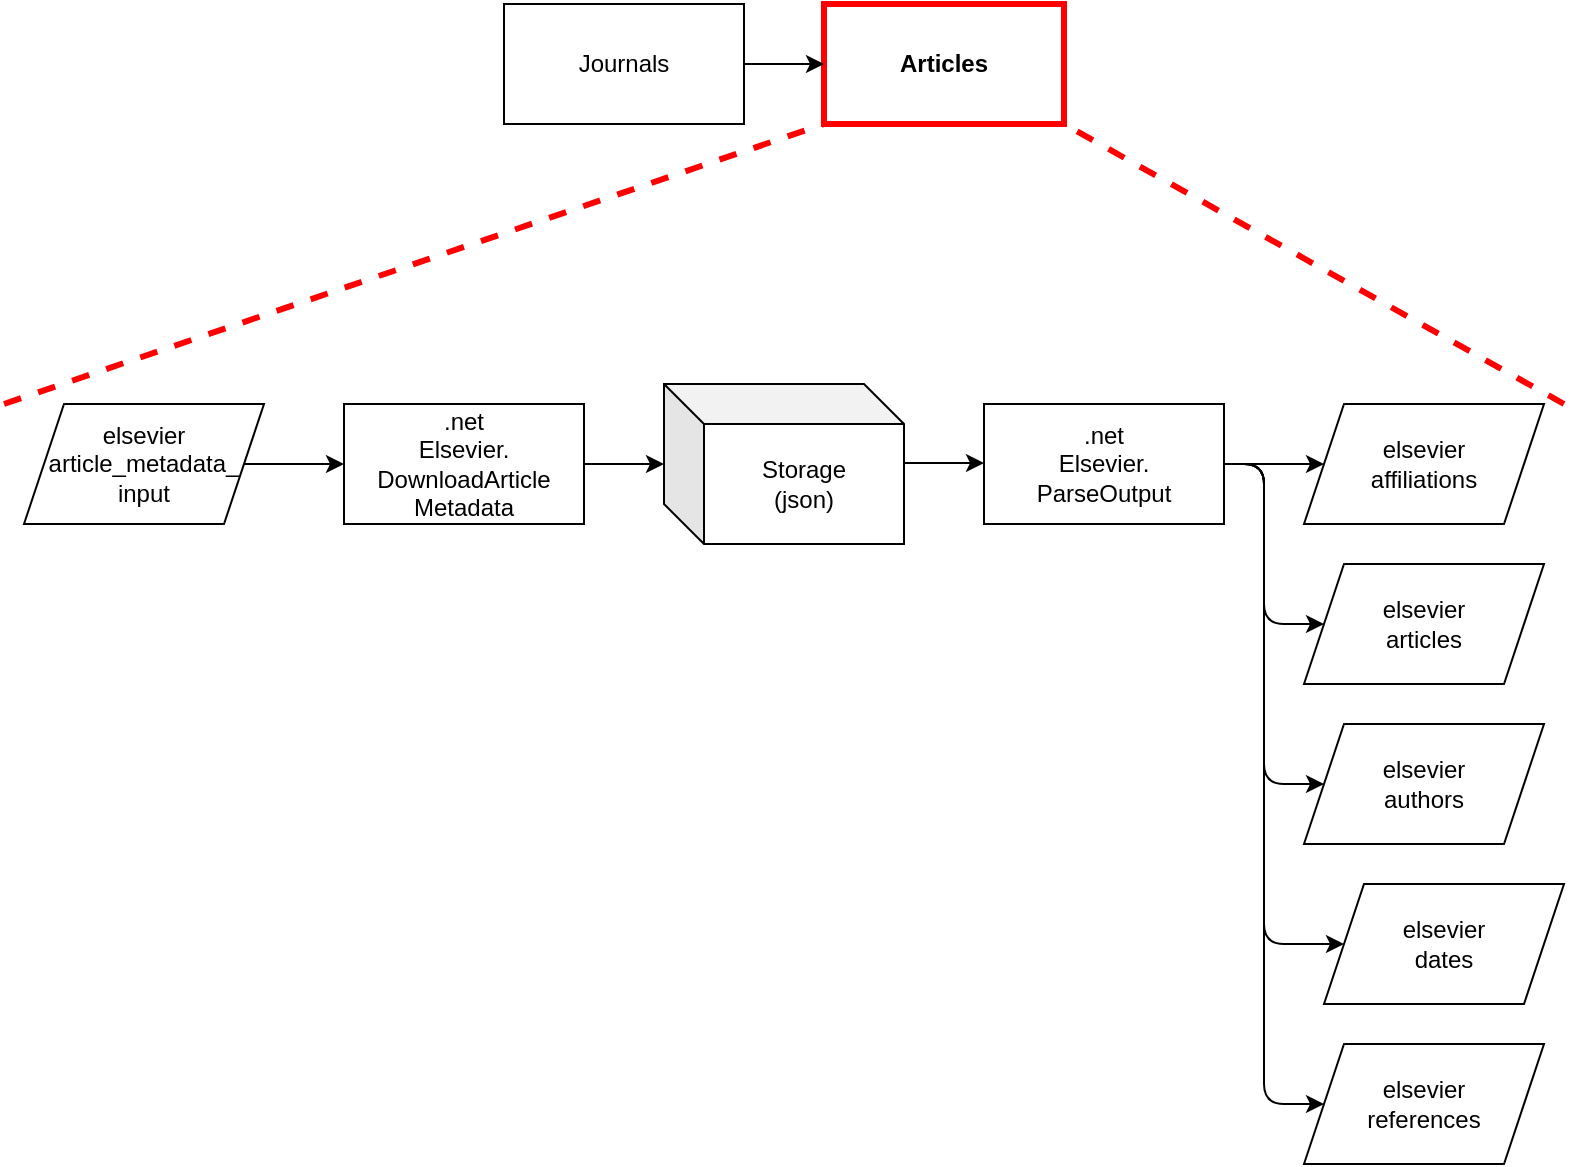 <mxfile>
    <diagram id="bV3-OLFXzYx6o3nfJZ8c" name="Page-1">
        <mxGraphModel dx="1593" dy="445" grid="1" gridSize="10" guides="1" tooltips="1" connect="1" arrows="1" fold="1" page="1" pageScale="1" pageWidth="850" pageHeight="1100" math="0" shadow="0">
            <root>
                <mxCell id="0"/>
                <mxCell id="1" parent="0"/>
                <mxCell id="17" value=".net&lt;br&gt;Elsevier.&lt;br&gt;DownloadArticle&lt;br&gt;Metadata" style="rounded=0;whiteSpace=wrap;html=1;" parent="1" vertex="1">
                    <mxGeometry x="880" y="240" width="120" height="60" as="geometry"/>
                </mxCell>
                <mxCell id="31" value="" style="endArrow=none;dashed=1;html=1;strokeWidth=3;entryX=0;entryY=1;entryDx=0;entryDy=0;strokeColor=#FF0000;" parent="1" target="46" edge="1">
                    <mxGeometry width="50" height="50" relative="1" as="geometry">
                        <mxPoint x="710" y="240" as="sourcePoint"/>
                        <mxPoint x="720" y="100" as="targetPoint"/>
                    </mxGeometry>
                </mxCell>
                <mxCell id="32" value="" style="endArrow=none;dashed=1;html=1;strokeWidth=3;entryX=1;entryY=1;entryDx=0;entryDy=0;strokeColor=#FF0000;" parent="1" target="46" edge="1">
                    <mxGeometry width="50" height="50" relative="1" as="geometry">
                        <mxPoint x="1490" y="240" as="sourcePoint"/>
                        <mxPoint x="840" y="100" as="targetPoint"/>
                    </mxGeometry>
                </mxCell>
                <mxCell id="41" value="elsevier&lt;br&gt;article_metadata_&lt;br&gt;input" style="shape=parallelogram;perimeter=parallelogramPerimeter;whiteSpace=wrap;html=1;fixedSize=1;" parent="1" vertex="1">
                    <mxGeometry x="720" y="240" width="120" height="60" as="geometry"/>
                </mxCell>
                <mxCell id="45" value="Journals" style="rounded=0;whiteSpace=wrap;html=1;" vertex="1" parent="1">
                    <mxGeometry x="960" y="40" width="120" height="60" as="geometry"/>
                </mxCell>
                <mxCell id="46" value="Articles" style="rounded=0;whiteSpace=wrap;html=1;strokeColor=#FF0000;strokeWidth=3;fontStyle=1" vertex="1" parent="1">
                    <mxGeometry x="1120" y="40" width="120" height="60" as="geometry"/>
                </mxCell>
                <mxCell id="47" value="" style="endArrow=classic;html=1;exitX=1;exitY=0.5;exitDx=0;exitDy=0;entryX=0;entryY=0.5;entryDx=0;entryDy=0;" edge="1" parent="1" source="45" target="46">
                    <mxGeometry width="50" height="50" relative="1" as="geometry">
                        <mxPoint x="1380" y="360" as="sourcePoint"/>
                        <mxPoint x="1430" y="310" as="targetPoint"/>
                    </mxGeometry>
                </mxCell>
                <mxCell id="48" value="" style="endArrow=classic;html=1;exitX=1;exitY=0.5;exitDx=0;exitDy=0;entryX=0;entryY=0.5;entryDx=0;entryDy=0;" edge="1" parent="1" source="41" target="17">
                    <mxGeometry width="50" height="50" relative="1" as="geometry">
                        <mxPoint x="780" y="240" as="sourcePoint"/>
                        <mxPoint x="830" y="190" as="targetPoint"/>
                    </mxGeometry>
                </mxCell>
                <mxCell id="49" value="Storage&lt;br&gt;(json)" style="shape=cube;whiteSpace=wrap;html=1;boundedLbl=1;backgroundOutline=1;darkOpacity=0.05;darkOpacity2=0.1;" vertex="1" parent="1">
                    <mxGeometry x="1040" y="230" width="120" height="80" as="geometry"/>
                </mxCell>
                <mxCell id="50" value="" style="endArrow=classic;html=1;exitX=1;exitY=0.5;exitDx=0;exitDy=0;entryX=0;entryY=0.5;entryDx=0;entryDy=0;entryPerimeter=0;" edge="1" parent="1" source="17" target="49">
                    <mxGeometry width="50" height="50" relative="1" as="geometry">
                        <mxPoint x="780" y="240" as="sourcePoint"/>
                        <mxPoint x="830" y="190" as="targetPoint"/>
                    </mxGeometry>
                </mxCell>
                <mxCell id="51" value=".net&lt;br&gt;Elsevier.&lt;br&gt;ParseOutput" style="rounded=0;whiteSpace=wrap;html=1;" vertex="1" parent="1">
                    <mxGeometry x="1200" y="240" width="120" height="60" as="geometry"/>
                </mxCell>
                <mxCell id="52" value="" style="endArrow=classic;html=1;exitX=1;exitY=0.5;exitDx=0;exitDy=0;entryX=0;entryY=0.5;entryDx=0;entryDy=0;entryPerimeter=0;" edge="1" parent="1">
                    <mxGeometry width="50" height="50" relative="1" as="geometry">
                        <mxPoint x="1160" y="269.5" as="sourcePoint"/>
                        <mxPoint x="1200" y="269.5" as="targetPoint"/>
                    </mxGeometry>
                </mxCell>
                <mxCell id="53" value="elsevier&lt;br&gt;affiliations" style="shape=parallelogram;perimeter=parallelogramPerimeter;whiteSpace=wrap;html=1;fixedSize=1;" vertex="1" parent="1">
                    <mxGeometry x="1360" y="240" width="120" height="60" as="geometry"/>
                </mxCell>
                <mxCell id="54" value="elsevier&lt;br&gt;articles" style="shape=parallelogram;perimeter=parallelogramPerimeter;whiteSpace=wrap;html=1;fixedSize=1;" vertex="1" parent="1">
                    <mxGeometry x="1360" y="320" width="120" height="60" as="geometry"/>
                </mxCell>
                <mxCell id="55" value="elsevier&lt;br&gt;authors" style="shape=parallelogram;perimeter=parallelogramPerimeter;whiteSpace=wrap;html=1;fixedSize=1;" vertex="1" parent="1">
                    <mxGeometry x="1360" y="400" width="120" height="60" as="geometry"/>
                </mxCell>
                <mxCell id="57" value="elsevier&lt;br&gt;dates" style="shape=parallelogram;perimeter=parallelogramPerimeter;whiteSpace=wrap;html=1;fixedSize=1;" vertex="1" parent="1">
                    <mxGeometry x="1370" y="480" width="120" height="60" as="geometry"/>
                </mxCell>
                <mxCell id="58" value="elsevier&lt;br&gt;references" style="shape=parallelogram;perimeter=parallelogramPerimeter;whiteSpace=wrap;html=1;fixedSize=1;" vertex="1" parent="1">
                    <mxGeometry x="1360" y="560" width="120" height="60" as="geometry"/>
                </mxCell>
                <mxCell id="59" value="" style="endArrow=classic;html=1;exitX=1;exitY=0.5;exitDx=0;exitDy=0;entryX=0;entryY=0.5;entryDx=0;entryDy=0;" edge="1" parent="1" source="51" target="53">
                    <mxGeometry width="50" height="50" relative="1" as="geometry">
                        <mxPoint x="1180" y="520" as="sourcePoint"/>
                        <mxPoint x="1230" y="470" as="targetPoint"/>
                    </mxGeometry>
                </mxCell>
                <mxCell id="60" value="" style="endArrow=classic;html=1;exitX=1;exitY=0.5;exitDx=0;exitDy=0;entryX=0;entryY=0.5;entryDx=0;entryDy=0;" edge="1" parent="1" source="51" target="54">
                    <mxGeometry width="50" height="50" relative="1" as="geometry">
                        <mxPoint x="1330" y="280" as="sourcePoint"/>
                        <mxPoint x="1380" y="280" as="targetPoint"/>
                        <Array as="points">
                            <mxPoint x="1340" y="270"/>
                            <mxPoint x="1340" y="350"/>
                        </Array>
                    </mxGeometry>
                </mxCell>
                <mxCell id="61" value="" style="endArrow=classic;html=1;exitX=1;exitY=0.5;exitDx=0;exitDy=0;entryX=0;entryY=0.5;entryDx=0;entryDy=0;" edge="1" parent="1" source="51" target="55">
                    <mxGeometry width="50" height="50" relative="1" as="geometry">
                        <mxPoint x="1330" y="280" as="sourcePoint"/>
                        <mxPoint x="1380" y="360" as="targetPoint"/>
                        <Array as="points">
                            <mxPoint x="1340" y="270"/>
                            <mxPoint x="1340" y="430"/>
                        </Array>
                    </mxGeometry>
                </mxCell>
                <mxCell id="62" value="" style="endArrow=classic;html=1;exitX=1;exitY=0.5;exitDx=0;exitDy=0;entryX=0;entryY=0.5;entryDx=0;entryDy=0;" edge="1" parent="1" source="51" target="57">
                    <mxGeometry width="50" height="50" relative="1" as="geometry">
                        <mxPoint x="1330" y="280" as="sourcePoint"/>
                        <mxPoint x="1370" y="510" as="targetPoint"/>
                        <Array as="points">
                            <mxPoint x="1340" y="270"/>
                            <mxPoint x="1340" y="510"/>
                        </Array>
                    </mxGeometry>
                </mxCell>
                <mxCell id="64" value="" style="endArrow=classic;html=1;exitX=1;exitY=0.5;exitDx=0;exitDy=0;entryX=0;entryY=0.5;entryDx=0;entryDy=0;" edge="1" parent="1" source="51" target="58">
                    <mxGeometry width="50" height="50" relative="1" as="geometry">
                        <mxPoint x="1330" y="280" as="sourcePoint"/>
                        <mxPoint x="1380" y="600" as="targetPoint"/>
                        <Array as="points">
                            <mxPoint x="1340" y="270"/>
                            <mxPoint x="1340" y="590"/>
                        </Array>
                    </mxGeometry>
                </mxCell>
            </root>
        </mxGraphModel>
    </diagram>
</mxfile>